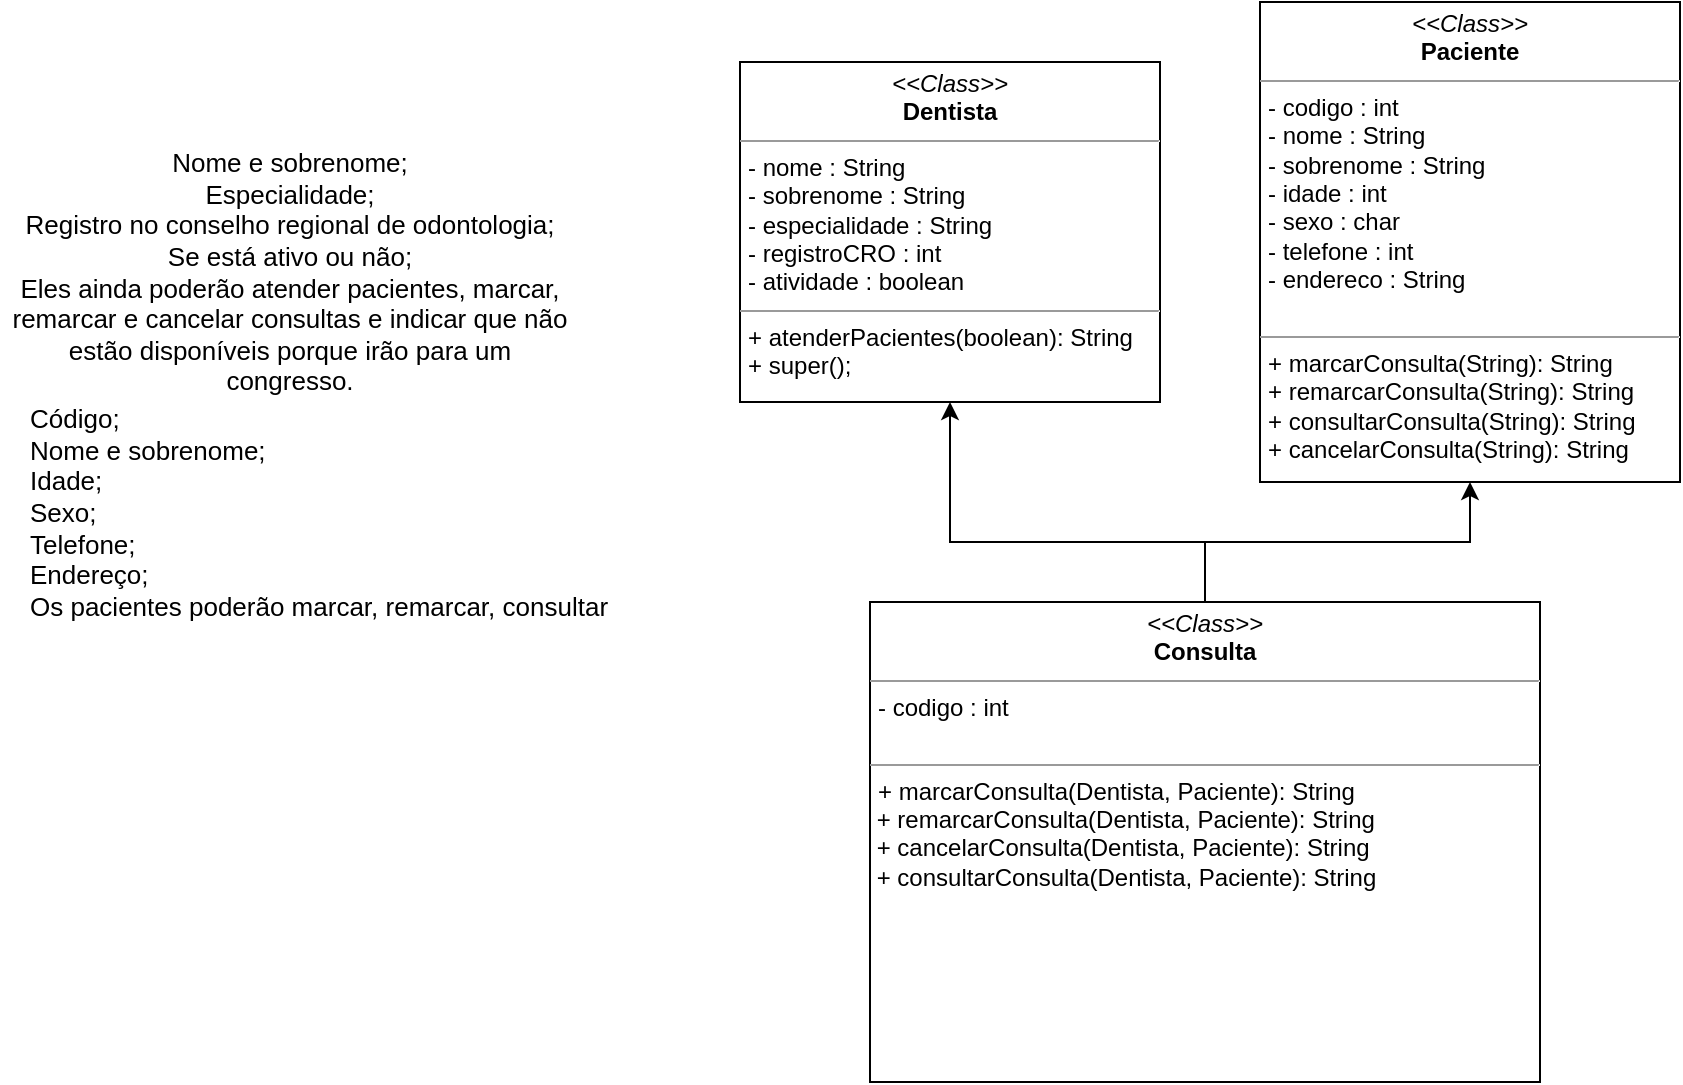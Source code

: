 <mxfile version="15.1.4" type="device"><diagram name="Page-1" id="c4acf3e9-155e-7222-9cf6-157b1a14988f"><mxGraphModel dx="1878" dy="372" grid="1" gridSize="10" guides="1" tooltips="1" connect="1" arrows="1" fold="1" page="1" pageScale="1" pageWidth="850" pageHeight="1100" background="none" math="0" shadow="0"><root><mxCell id="0"/><mxCell id="1" parent="0"/><mxCell id="5d2195bd80daf111-11" value="&lt;p style=&quot;margin: 0px ; margin-top: 4px ; text-align: center&quot;&gt;&lt;i&gt;&amp;lt;&amp;lt;Class&amp;gt;&amp;gt;&lt;/i&gt;&lt;br&gt;&lt;b&gt;Dentista&lt;/b&gt;&lt;/p&gt;&lt;hr size=&quot;1&quot;&gt;&lt;p style=&quot;margin: 0px ; margin-left: 4px&quot;&gt;- nome : String&lt;br&gt;- sobrenome : String&lt;/p&gt;&lt;p style=&quot;margin: 0px ; margin-left: 4px&quot;&gt;- especialidade : String&lt;/p&gt;&lt;p style=&quot;margin: 0px ; margin-left: 4px&quot;&gt;- registroCRO : int&lt;/p&gt;&lt;p style=&quot;margin: 0px ; margin-left: 4px&quot;&gt;- atividade : boolean&lt;/p&gt;&lt;hr size=&quot;1&quot;&gt;&lt;p style=&quot;margin: 0px ; margin-left: 4px&quot;&gt;+ atenderPacientes(boolean): String&lt;br&gt;&lt;/p&gt;&lt;p style=&quot;margin: 0px ; margin-left: 4px&quot;&gt;+ super();&lt;/p&gt;" style="verticalAlign=top;align=left;overflow=fill;fontSize=12;fontFamily=Helvetica;html=1;rounded=0;shadow=0;comic=0;labelBackgroundColor=none;strokeWidth=1" parent="1" vertex="1"><mxGeometry x="360" y="50" width="210" height="170" as="geometry"/></mxCell><mxCell id="hb-sOyGGf18h3iHNru9B-1" value=" Nome e sobrenome;&#10;    Especialidade;&#10;    Registro no conselho regional de odontologia;&#10;    Se está ativo ou não;&#10;    Eles ainda poderão atender pacientes, marcar, remarcar e cancelar consultas e indicar que não estão disponíveis porque irão para um congresso." style="text;strokeColor=none;fillColor=none;align=center;verticalAlign=middle;rounded=0;strokeWidth=2;fontSize=13;whiteSpace=wrap;" vertex="1" parent="1"><mxGeometry x="-10" y="50" width="290" height="210" as="geometry"/></mxCell><mxCell id="hb-sOyGGf18h3iHNru9B-2" value="&lt;p style=&quot;margin: 0px ; margin-top: 4px ; text-align: center&quot;&gt;&lt;i&gt;&amp;lt;&amp;lt;Class&amp;gt;&amp;gt;&lt;/i&gt;&lt;br&gt;&lt;b&gt;Paciente&lt;/b&gt;&lt;/p&gt;&lt;hr size=&quot;1&quot;&gt;&lt;p style=&quot;margin: 0px ; margin-left: 4px&quot;&gt;- codigo : int&lt;/p&gt;&lt;p style=&quot;margin: 0px ; margin-left: 4px&quot;&gt;- nome : String&lt;br&gt;- sobrenome : String&lt;/p&gt;&lt;p style=&quot;margin: 0px ; margin-left: 4px&quot;&gt;- idade : int&lt;/p&gt;&lt;p style=&quot;margin: 0px ; margin-left: 4px&quot;&gt;- sexo : char&lt;/p&gt;&lt;p style=&quot;margin: 0px ; margin-left: 4px&quot;&gt;&lt;span&gt;- telefone : int&lt;/span&gt;&lt;br&gt;&lt;/p&gt;&lt;p style=&quot;margin: 0px ; margin-left: 4px&quot;&gt;&lt;span&gt;- endereco : String&lt;/span&gt;&lt;/p&gt;&lt;p style=&quot;margin: 0px ; margin-left: 4px&quot;&gt;&lt;br&gt;&lt;/p&gt;&lt;hr size=&quot;1&quot;&gt;&lt;p style=&quot;margin: 0px 0px 0px 4px&quot;&gt;+ marcarConsulta(String): String&lt;/p&gt;&lt;p style=&quot;margin: 0px ; margin-left: 4px&quot;&gt;+ remarcarConsulta(String): String&lt;/p&gt;&lt;p style=&quot;margin: 0px ; margin-left: 4px&quot;&gt;+ consultarConsulta(String): String&lt;br&gt;&lt;/p&gt;&lt;p style=&quot;margin: 0px ; margin-left: 4px&quot;&gt;+ cancelarConsulta(String): String&lt;br&gt;&lt;/p&gt;" style="verticalAlign=top;align=left;overflow=fill;fontSize=12;fontFamily=Helvetica;html=1;rounded=0;shadow=0;comic=0;labelBackgroundColor=none;strokeWidth=1" vertex="1" parent="1"><mxGeometry x="620" y="20" width="210" height="240" as="geometry"/></mxCell><mxCell id="hb-sOyGGf18h3iHNru9B-4" value="&#10;&#10;Código;&#10;    Nome e sobrenome;&#10;    Idade;&#10;    Sexo;&#10;    Telefone;&#10;    Endereço;&#10;    Os pacientes poderão marcar, remarcar, consultar e cancelar consultas.&#10;" style="text;strokeColor=none;fillColor=none;spacing=5;spacingTop=-20;whiteSpace=wrap;overflow=hidden;rounded=0;fontSize=13;" vertex="1" parent="1"><mxGeometry y="200" width="300" height="130" as="geometry"/></mxCell><mxCell id="hb-sOyGGf18h3iHNru9B-6" style="edgeStyle=orthogonalEdgeStyle;rounded=0;orthogonalLoop=1;jettySize=auto;html=1;fontSize=13;" edge="1" parent="1" source="hb-sOyGGf18h3iHNru9B-5" target="5d2195bd80daf111-11"><mxGeometry relative="1" as="geometry"><Array as="points"><mxPoint x="593" y="290"/><mxPoint x="465" y="290"/></Array></mxGeometry></mxCell><mxCell id="hb-sOyGGf18h3iHNru9B-7" style="edgeStyle=orthogonalEdgeStyle;rounded=0;orthogonalLoop=1;jettySize=auto;html=1;exitX=0.5;exitY=0;exitDx=0;exitDy=0;entryX=0.5;entryY=1;entryDx=0;entryDy=0;fontSize=13;" edge="1" parent="1" source="hb-sOyGGf18h3iHNru9B-5" target="hb-sOyGGf18h3iHNru9B-2"><mxGeometry relative="1" as="geometry"/></mxCell><mxCell id="hb-sOyGGf18h3iHNru9B-5" value="&lt;p style=&quot;margin: 0px ; margin-top: 4px ; text-align: center&quot;&gt;&lt;i&gt;&amp;lt;&amp;lt;Class&amp;gt;&amp;gt;&lt;/i&gt;&lt;br&gt;&lt;b&gt;Consulta&lt;/b&gt;&lt;/p&gt;&lt;hr size=&quot;1&quot;&gt;&lt;p style=&quot;margin: 0px ; margin-left: 4px&quot;&gt;- codigo : int&lt;/p&gt;&lt;p style=&quot;margin: 0px ; margin-left: 4px&quot;&gt;&lt;br&gt;&lt;/p&gt;&lt;hr size=&quot;1&quot;&gt;&lt;p style=&quot;margin: 0px ; margin-left: 4px&quot;&gt;+ marcarConsulta(Dentista, Paciente): String&lt;/p&gt;&amp;nbsp;+ remarcarConsulta(Dentista, Paciente): String&lt;br&gt;&amp;nbsp;+ cancelarConsulta(Dentista, Paciente): String&lt;br&gt;&amp;nbsp;+ consultarConsulta(Dentista, Paciente): String" style="verticalAlign=top;align=left;overflow=fill;fontSize=12;fontFamily=Helvetica;html=1;rounded=0;shadow=0;comic=0;labelBackgroundColor=none;strokeWidth=1" vertex="1" parent="1"><mxGeometry x="425" y="320" width="335" height="240" as="geometry"/></mxCell></root></mxGraphModel></diagram></mxfile>